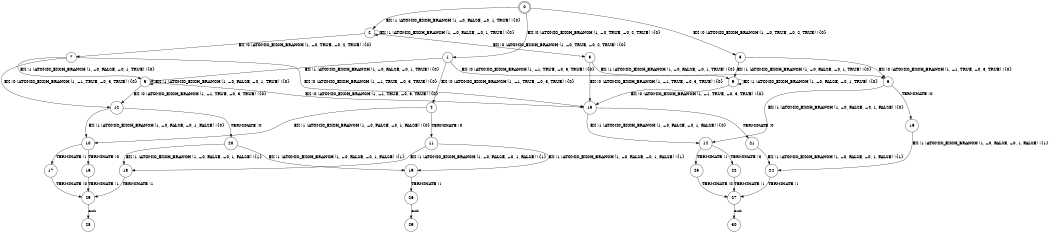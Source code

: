 digraph BCG {
size = "7, 10.5";
center = TRUE;
node [shape = circle];
0 [peripheries = 2];
0 -> 1 [label = "EX !0 !ATOMIC_EXCH_BRANCH (1, +0, TRUE, +0, 2, TRUE) !{0}"];
0 -> 2 [label = "EX !1 !ATOMIC_EXCH_BRANCH (1, +0, FALSE, +0, 1, TRUE) !{0}"];
0 -> 3 [label = "EX !0 !ATOMIC_EXCH_BRANCH (1, +0, TRUE, +0, 2, TRUE) !{0}"];
1 -> 4 [label = "EX !0 !ATOMIC_EXCH_BRANCH (1, +1, TRUE, +0, 3, TRUE) !{0}"];
1 -> 5 [label = "EX !1 !ATOMIC_EXCH_BRANCH (1, +0, FALSE, +0, 1, TRUE) !{0}"];
1 -> 6 [label = "EX !0 !ATOMIC_EXCH_BRANCH (1, +1, TRUE, +0, 3, TRUE) !{0}"];
2 -> 2 [label = "EX !1 !ATOMIC_EXCH_BRANCH (1, +0, FALSE, +0, 1, TRUE) !{0}"];
2 -> 7 [label = "EX !0 !ATOMIC_EXCH_BRANCH (1, +0, TRUE, +0, 2, TRUE) !{0}"];
2 -> 8 [label = "EX !0 !ATOMIC_EXCH_BRANCH (1, +0, TRUE, +0, 2, TRUE) !{0}"];
3 -> 9 [label = "EX !1 !ATOMIC_EXCH_BRANCH (1, +0, FALSE, +0, 1, TRUE) !{0}"];
3 -> 6 [label = "EX !0 !ATOMIC_EXCH_BRANCH (1, +1, TRUE, +0, 3, TRUE) !{0}"];
4 -> 10 [label = "EX !1 !ATOMIC_EXCH_BRANCH (1, +0, FALSE, +0, 1, FALSE) !{0}"];
4 -> 11 [label = "TERMINATE !0"];
5 -> 12 [label = "EX !0 !ATOMIC_EXCH_BRANCH (1, +1, TRUE, +0, 3, TRUE) !{0}"];
5 -> 5 [label = "EX !1 !ATOMIC_EXCH_BRANCH (1, +0, FALSE, +0, 1, TRUE) !{0}"];
5 -> 13 [label = "EX !0 !ATOMIC_EXCH_BRANCH (1, +1, TRUE, +0, 3, TRUE) !{0}"];
6 -> 14 [label = "EX !1 !ATOMIC_EXCH_BRANCH (1, +0, FALSE, +0, 1, FALSE) !{0}"];
6 -> 15 [label = "TERMINATE !0"];
7 -> 12 [label = "EX !0 !ATOMIC_EXCH_BRANCH (1, +1, TRUE, +0, 3, TRUE) !{0}"];
7 -> 5 [label = "EX !1 !ATOMIC_EXCH_BRANCH (1, +0, FALSE, +0, 1, TRUE) !{0}"];
7 -> 13 [label = "EX !0 !ATOMIC_EXCH_BRANCH (1, +1, TRUE, +0, 3, TRUE) !{0}"];
8 -> 9 [label = "EX !1 !ATOMIC_EXCH_BRANCH (1, +0, FALSE, +0, 1, TRUE) !{0}"];
8 -> 13 [label = "EX !0 !ATOMIC_EXCH_BRANCH (1, +1, TRUE, +0, 3, TRUE) !{0}"];
9 -> 9 [label = "EX !1 !ATOMIC_EXCH_BRANCH (1, +0, FALSE, +0, 1, TRUE) !{0}"];
9 -> 13 [label = "EX !0 !ATOMIC_EXCH_BRANCH (1, +1, TRUE, +0, 3, TRUE) !{0}"];
10 -> 16 [label = "TERMINATE !0"];
10 -> 17 [label = "TERMINATE !1"];
11 -> 18 [label = "EX !1 !ATOMIC_EXCH_BRANCH (1, +0, FALSE, +0, 1, FALSE) !{1}"];
11 -> 19 [label = "EX !1 !ATOMIC_EXCH_BRANCH (1, +0, FALSE, +0, 1, FALSE) !{1}"];
12 -> 10 [label = "EX !1 !ATOMIC_EXCH_BRANCH (1, +0, FALSE, +0, 1, FALSE) !{0}"];
12 -> 20 [label = "TERMINATE !0"];
13 -> 14 [label = "EX !1 !ATOMIC_EXCH_BRANCH (1, +0, FALSE, +0, 1, FALSE) !{0}"];
13 -> 21 [label = "TERMINATE !0"];
14 -> 22 [label = "TERMINATE !0"];
14 -> 23 [label = "TERMINATE !1"];
15 -> 24 [label = "EX !1 !ATOMIC_EXCH_BRANCH (1, +0, FALSE, +0, 1, FALSE) !{1}"];
16 -> 25 [label = "TERMINATE !1"];
17 -> 25 [label = "TERMINATE !0"];
18 -> 25 [label = "TERMINATE !1"];
19 -> 26 [label = "TERMINATE !1"];
20 -> 18 [label = "EX !1 !ATOMIC_EXCH_BRANCH (1, +0, FALSE, +0, 1, FALSE) !{1}"];
20 -> 19 [label = "EX !1 !ATOMIC_EXCH_BRANCH (1, +0, FALSE, +0, 1, FALSE) !{1}"];
21 -> 24 [label = "EX !1 !ATOMIC_EXCH_BRANCH (1, +0, FALSE, +0, 1, FALSE) !{1}"];
22 -> 27 [label = "TERMINATE !1"];
23 -> 27 [label = "TERMINATE !0"];
24 -> 27 [label = "TERMINATE !1"];
25 -> 28 [label = "exit"];
26 -> 29 [label = "exit"];
27 -> 30 [label = "exit"];
}
